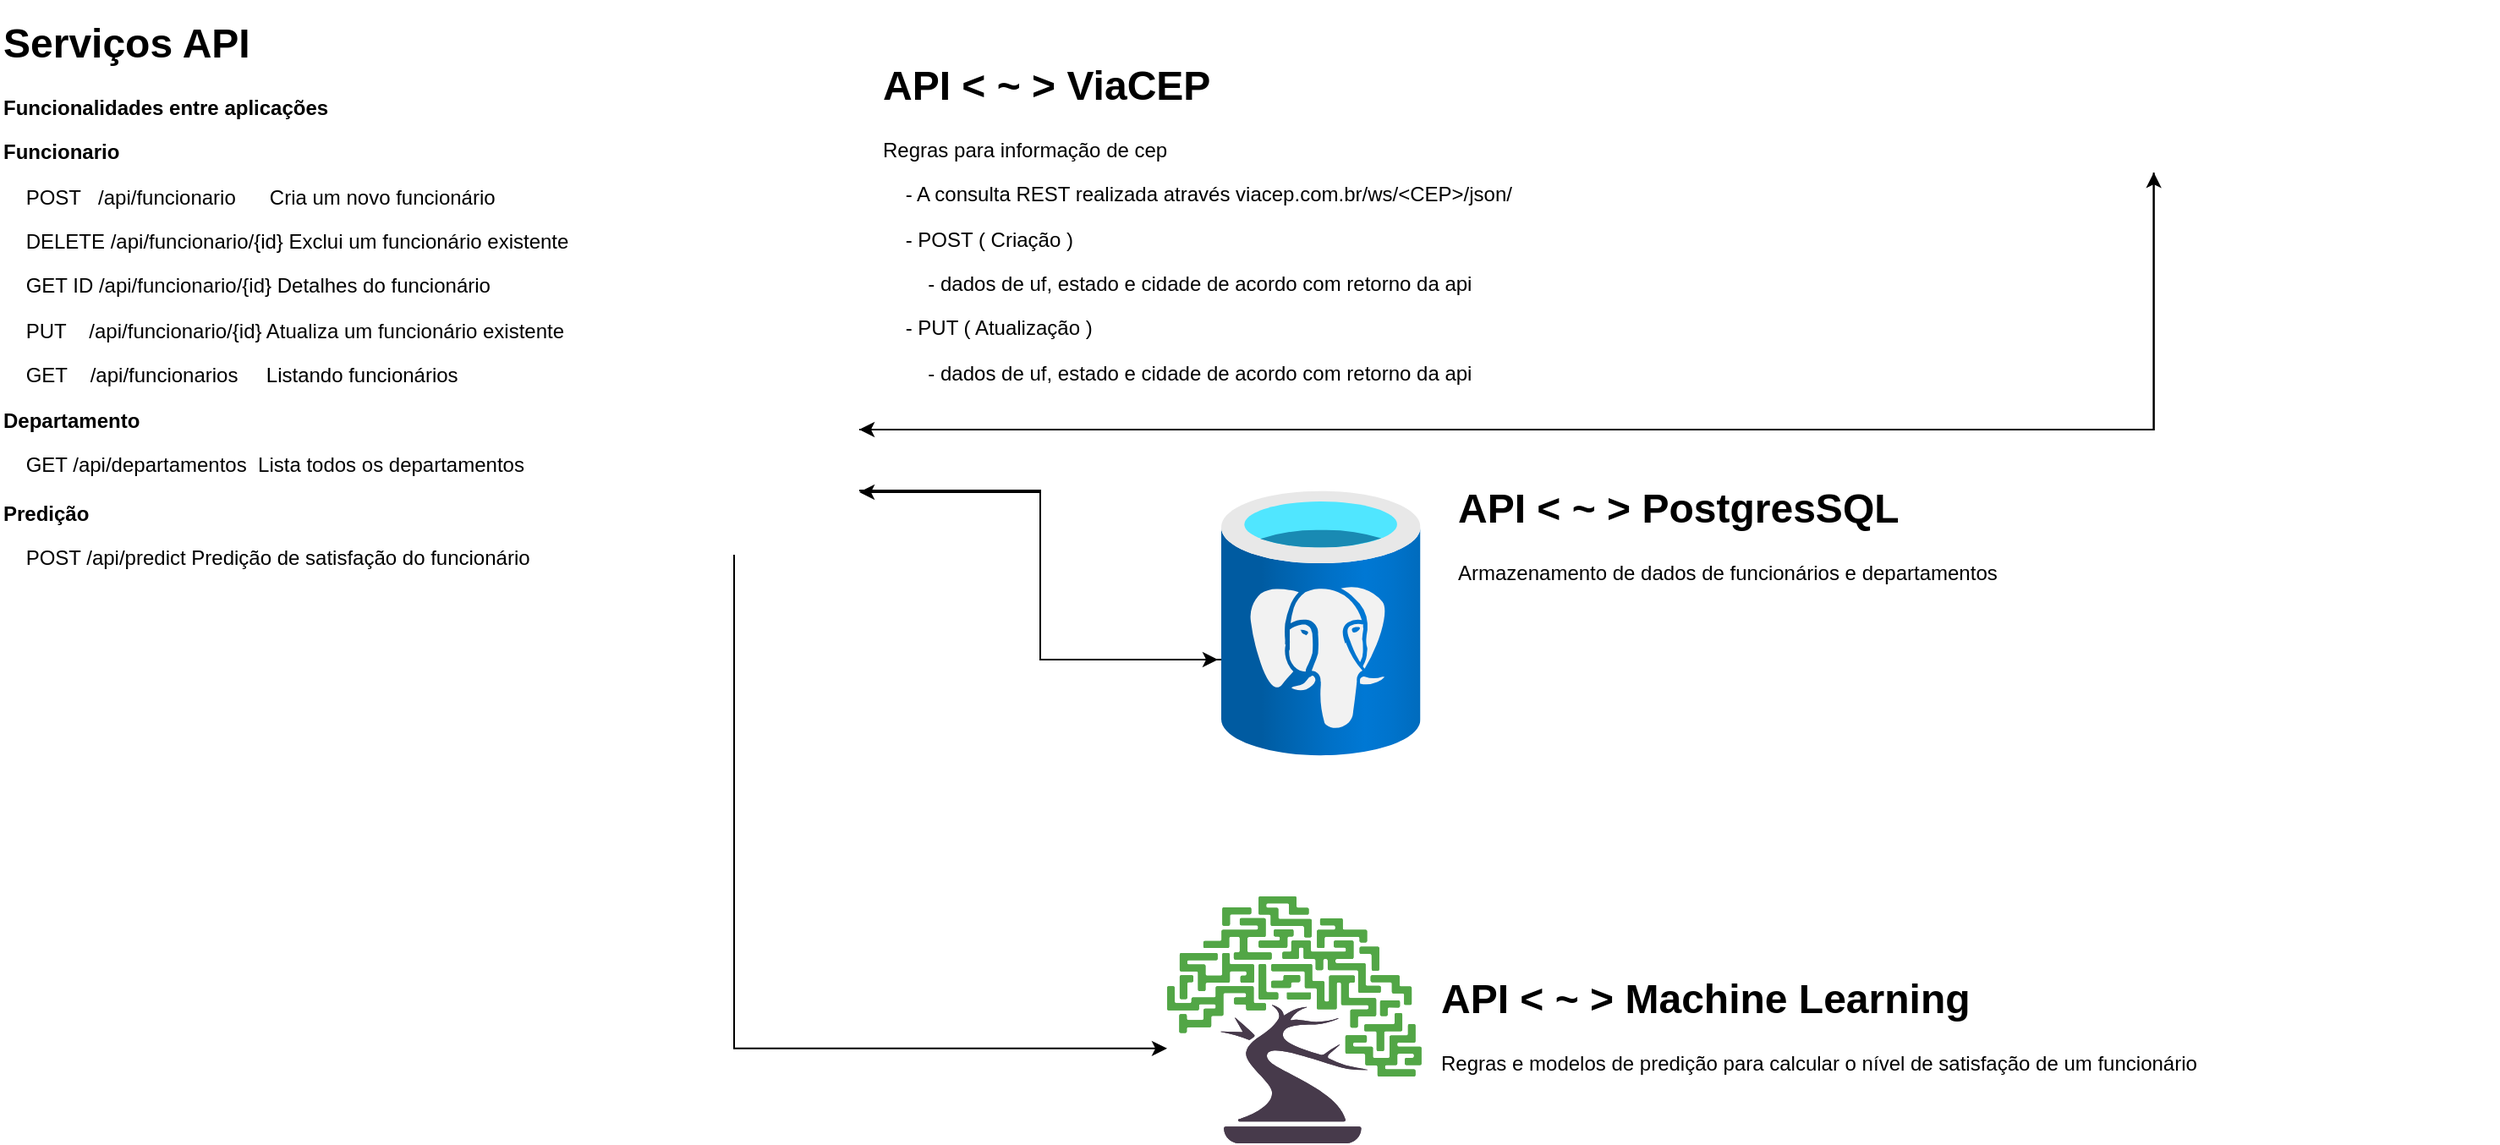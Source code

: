 <mxfile version="24.7.12">
  <diagram name="Página-1" id="mQfp9ySGgmR8H0wvH6xC">
    <mxGraphModel dx="3540" dy="795" grid="1" gridSize="10" guides="1" tooltips="1" connect="1" arrows="1" fold="1" page="1" pageScale="1" pageWidth="827" pageHeight="1169" math="0" shadow="0">
      <root>
        <mxCell id="0" />
        <mxCell id="1" parent="0" />
        <mxCell id="_H6RiOKsCRqZKMG_1P8V-15" style="edgeStyle=orthogonalEdgeStyle;rounded=0;orthogonalLoop=1;jettySize=auto;html=1;" parent="1" source="cTaWVgaZwqELDEjk1Sf7-2" target="_H6RiOKsCRqZKMG_1P8V-9" edge="1">
          <mxGeometry relative="1" as="geometry">
            <Array as="points">
              <mxPoint x="433" y="664" />
            </Array>
          </mxGeometry>
        </mxCell>
        <mxCell id="cTaWVgaZwqELDEjk1Sf7-2" value="" style="shape=image;verticalLabelPosition=bottom;labelBackgroundColor=default;verticalAlign=top;aspect=fixed;imageAspect=0;image=https://viacep.com.br/estatico/images/viacep.png.pagespeed.ce.I80LiA6qpr.png;" parent="1" vertex="1">
          <mxGeometry x="230" y="410" width="406.58" height="102" as="geometry" />
        </mxCell>
        <mxCell id="rymssX53QFGPm8cZ5T_t-3" style="edgeStyle=orthogonalEdgeStyle;rounded=0;orthogonalLoop=1;jettySize=auto;html=1;entryX=1;entryY=0.75;entryDx=0;entryDy=0;" edge="1" parent="1" source="cTaWVgaZwqELDEjk1Sf7-5" target="_H6RiOKsCRqZKMG_1P8V-9">
          <mxGeometry relative="1" as="geometry">
            <Array as="points">
              <mxPoint x="-225" y="800" />
              <mxPoint x="-225" y="701" />
            </Array>
          </mxGeometry>
        </mxCell>
        <mxCell id="cTaWVgaZwqELDEjk1Sf7-5" value="" style="image;aspect=fixed;html=1;points=[];align=center;fontSize=12;image=img/lib/azure2/databases/Azure_Database_PostgreSQL_Server.svg;" parent="1" vertex="1">
          <mxGeometry x="-118" y="700" width="117.75" height="157" as="geometry" />
        </mxCell>
        <mxCell id="cTaWVgaZwqELDEjk1Sf7-7" value="&lt;h1 style=&quot;margin-top: 0px;&quot;&gt;API &amp;lt; ~ &amp;gt; ViaCEP&lt;/h1&gt;&lt;p&gt;Regras para informação de cep&lt;/p&gt;&lt;p&gt;&amp;nbsp; &amp;nbsp; - A consulta REST realizada através viacep.com.br/ws/&amp;lt;CEP&amp;gt;/json/&lt;/p&gt;&lt;p&gt;&amp;nbsp; &amp;nbsp; - POST ( Criação )&lt;/p&gt;&lt;p&gt;&amp;nbsp; &amp;nbsp; &amp;nbsp; &amp;nbsp; - dados de uf, estado e cidade de acordo com retorno da api&lt;/p&gt;&lt;p&gt;&amp;nbsp; &amp;nbsp; - PUT ( Atualização )&lt;/p&gt;&lt;p&gt;&amp;nbsp; &amp;nbsp; &amp;nbsp; &amp;nbsp; - dados de uf, estado e cidade de acordo com retorno da api&lt;/p&gt;" style="text;html=1;whiteSpace=wrap;overflow=hidden;rounded=0;" parent="1" vertex="1">
          <mxGeometry x="-320" y="440" width="460" height="210" as="geometry" />
        </mxCell>
        <mxCell id="_H6RiOKsCRqZKMG_1P8V-1" value="&lt;h1 style=&quot;margin-top: 0px;&quot;&gt;Serviços API&lt;/h1&gt;&lt;p&gt;&lt;b&gt;Funcionalidades entre aplicações&lt;/b&gt;&lt;/p&gt;&lt;p&gt;&lt;b&gt;Funcionario&lt;/b&gt;&lt;/p&gt;&lt;p&gt;&amp;nbsp; &amp;nbsp; POST&amp;nbsp; &amp;nbsp;/api/funcionario&amp;nbsp; &amp;nbsp; &amp;nbsp; Cria um novo funcionário&lt;/p&gt;&lt;p&gt;&amp;nbsp; &amp;nbsp; DELETE /api/funcionario/{id} Exclui um funcionário existente&lt;/p&gt;&lt;p&gt;&amp;nbsp; &amp;nbsp; GET ID /api/funcionario/{id} Detalhes do funcionário&lt;/p&gt;&lt;p&gt;&amp;nbsp; &amp;nbsp; PUT&amp;nbsp; &amp;nbsp; /api/funcionario/{id} Atualiza um funcionário existente&lt;/p&gt;&lt;p&gt;&amp;nbsp; &amp;nbsp; GET&amp;nbsp; &amp;nbsp; /api/funcionarios&amp;nbsp; &amp;nbsp; &amp;nbsp;Listando funcionários&lt;/p&gt;&lt;p&gt;&lt;b&gt;Departamento&lt;/b&gt;&lt;/p&gt;&lt;p&gt;&amp;nbsp; &amp;nbsp; GET /api/departamentos&amp;nbsp; Lista todos os departamentos&lt;br&gt;&lt;br&gt;&lt;b&gt;Predição&lt;/b&gt;&lt;/p&gt;&lt;p&gt;&amp;nbsp; &amp;nbsp; POST /api/predict Predição de satisfação do funcionário&lt;/p&gt;" style="text;html=1;whiteSpace=wrap;overflow=hidden;rounded=0;" parent="1" vertex="1">
          <mxGeometry x="-840" y="415" width="453" height="339" as="geometry" />
        </mxCell>
        <mxCell id="_H6RiOKsCRqZKMG_1P8V-14" style="edgeStyle=orthogonalEdgeStyle;rounded=0;orthogonalLoop=1;jettySize=auto;html=1;" parent="1" source="_H6RiOKsCRqZKMG_1P8V-9" target="cTaWVgaZwqELDEjk1Sf7-2" edge="1">
          <mxGeometry relative="1" as="geometry" />
        </mxCell>
        <mxCell id="_H6RiOKsCRqZKMG_1P8V-9" value="" style="shape=image;html=1;verticalAlign=top;verticalLabelPosition=bottom;labelBackgroundColor=#ffffff;imageAspect=0;aspect=fixed;image=https://cdn0.iconfinder.com/data/icons/long-shadow-web-icons/512/python-128.png" parent="1" vertex="1">
          <mxGeometry x="-480" y="590" width="148" height="148" as="geometry" />
        </mxCell>
        <mxCell id="rymssX53QFGPm8cZ5T_t-1" value="" style="image;aspect=fixed;html=1;points=[];align=center;fontSize=12;image=img/lib/azure2/ai_machine_learning/Bonsai.svg;" vertex="1" parent="1">
          <mxGeometry x="-150" y="940" width="150.42" height="146" as="geometry" />
        </mxCell>
        <mxCell id="rymssX53QFGPm8cZ5T_t-2" style="edgeStyle=orthogonalEdgeStyle;rounded=0;orthogonalLoop=1;jettySize=auto;html=1;" edge="1" parent="1" source="_H6RiOKsCRqZKMG_1P8V-9">
          <mxGeometry relative="1" as="geometry">
            <mxPoint x="-120" y="800" as="targetPoint" />
            <Array as="points">
              <mxPoint x="-225" y="700" />
              <mxPoint x="-225" y="800" />
            </Array>
          </mxGeometry>
        </mxCell>
        <mxCell id="rymssX53QFGPm8cZ5T_t-5" style="edgeStyle=orthogonalEdgeStyle;rounded=0;orthogonalLoop=1;jettySize=auto;html=1;entryX=0;entryY=0.616;entryDx=0;entryDy=0;entryPerimeter=0;" edge="1" parent="1" source="_H6RiOKsCRqZKMG_1P8V-9" target="rymssX53QFGPm8cZ5T_t-1">
          <mxGeometry relative="1" as="geometry">
            <Array as="points">
              <mxPoint x="-406" y="1030" />
            </Array>
          </mxGeometry>
        </mxCell>
        <mxCell id="rymssX53QFGPm8cZ5T_t-6" value="&lt;h1 style=&quot;margin-top: 0px;&quot;&gt;API &amp;lt; ~ &amp;gt; PostgresSQL&lt;/h1&gt;&lt;p&gt;Armazenamento de dados de funcionários e departamentos&lt;/p&gt;" style="text;html=1;whiteSpace=wrap;overflow=hidden;rounded=0;" vertex="1" parent="1">
          <mxGeometry x="20" y="690" width="460" height="90" as="geometry" />
        </mxCell>
        <mxCell id="rymssX53QFGPm8cZ5T_t-7" value="&lt;h1 style=&quot;margin-top: 0px;&quot;&gt;API &amp;lt; ~ &amp;gt; Machine Learning&lt;/h1&gt;&lt;p&gt;Regras e modelos de predição para calcular o nível de satisfação de um funcionário&lt;/p&gt;" style="text;html=1;whiteSpace=wrap;overflow=hidden;rounded=0;" vertex="1" parent="1">
          <mxGeometry x="10" y="980" width="460" height="90" as="geometry" />
        </mxCell>
      </root>
    </mxGraphModel>
  </diagram>
</mxfile>
